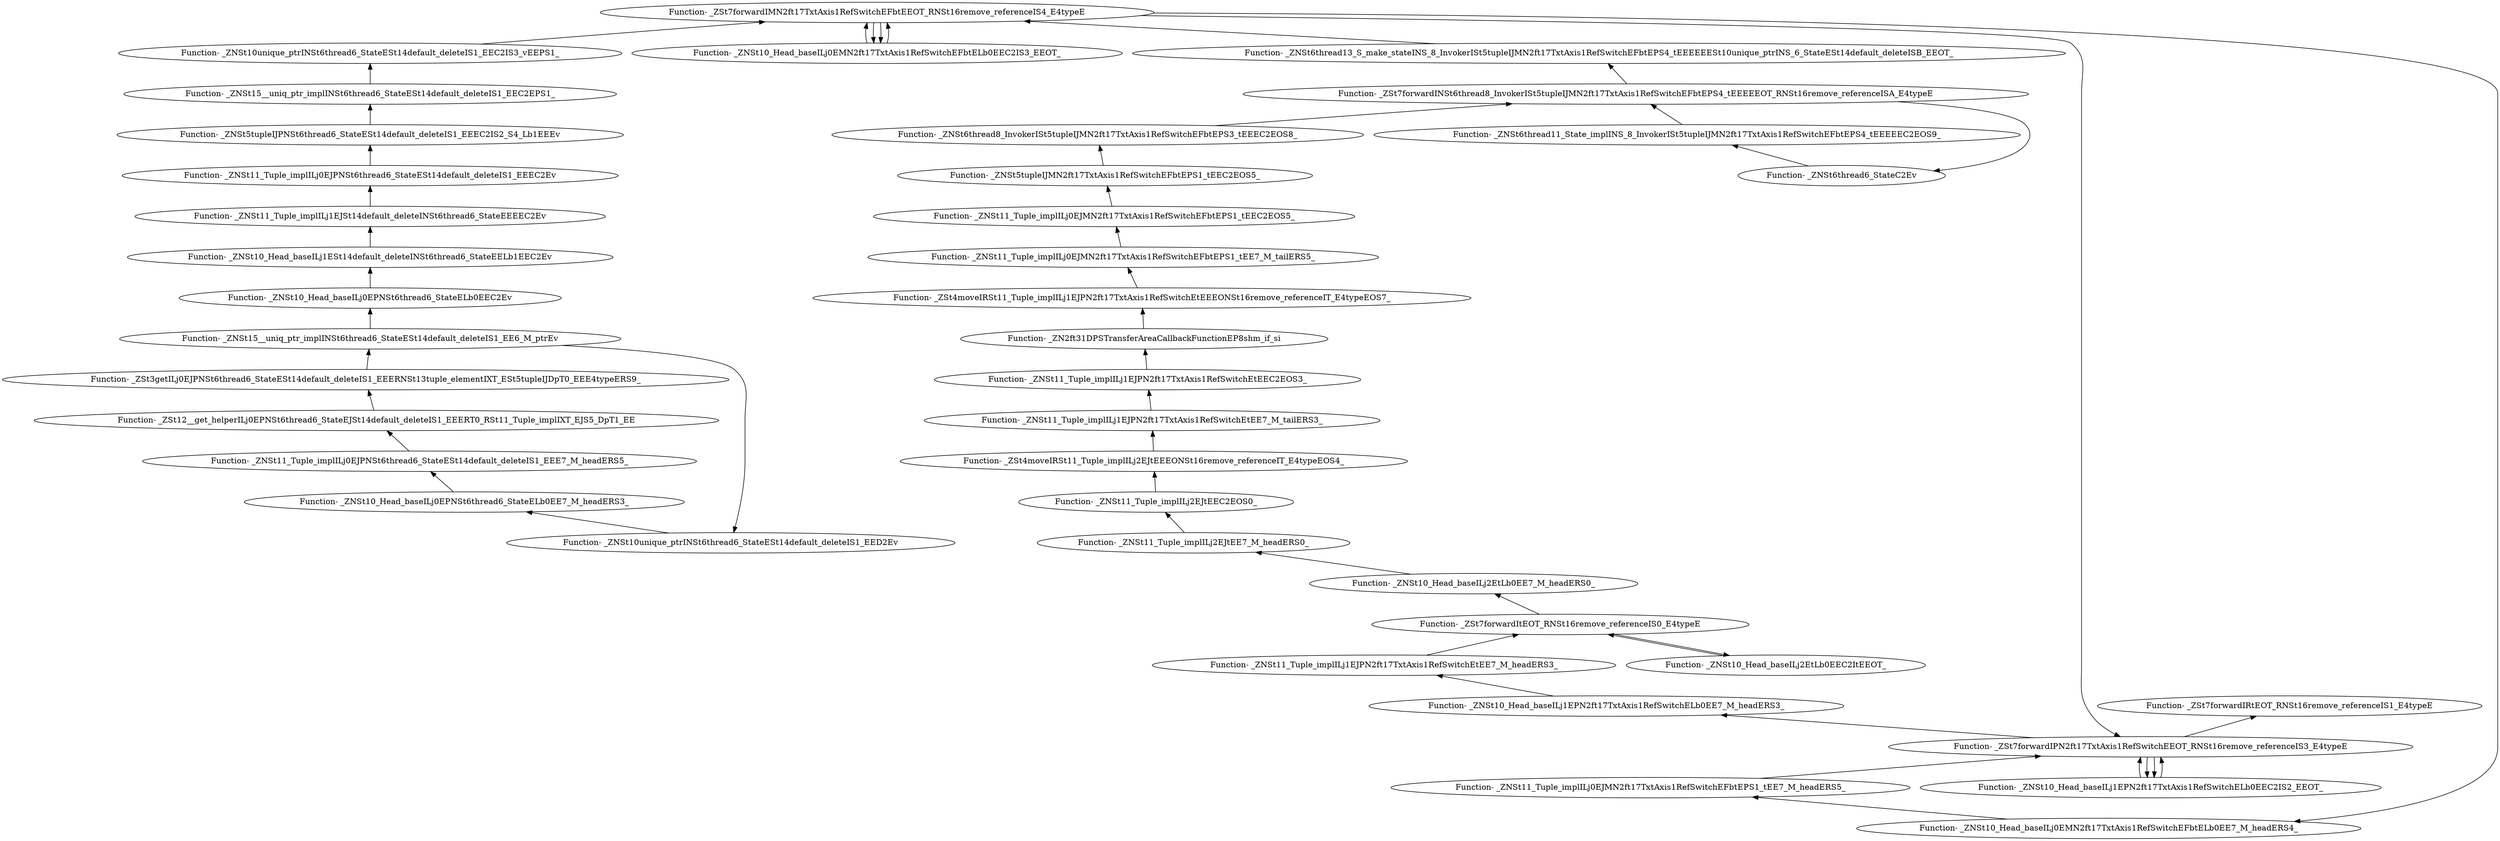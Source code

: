 digraph {
	"Function- _ZNSt15__uniq_ptr_implINSt6thread6_StateESt14default_deleteIS1_EE6_M_ptrEv"
	"Function- _ZNSt10unique_ptrINSt6thread6_StateESt14default_deleteIS1_EED2Ev"
	"Function- _ZNSt10unique_ptrINSt6thread6_StateESt14default_deleteIS1_EED2Ev" -> "Function- _ZNSt15__uniq_ptr_implINSt6thread6_StateESt14default_deleteIS1_EE6_M_ptrEv" [dir=back]
	"Function- _ZNSt10_Head_baseILj0EPNSt6thread6_StateELb0EE7_M_headERS3_"
	"Function- _ZNSt10_Head_baseILj0EPNSt6thread6_StateELb0EE7_M_headERS3_" -> "Function- _ZNSt10unique_ptrINSt6thread6_StateESt14default_deleteIS1_EED2Ev" [dir=back]
	"Function- _ZNSt11_Tuple_implILj0EJPNSt6thread6_StateESt14default_deleteIS1_EEE7_M_headERS5_"
	"Function- _ZNSt11_Tuple_implILj0EJPNSt6thread6_StateESt14default_deleteIS1_EEE7_M_headERS5_" -> "Function- _ZNSt10_Head_baseILj0EPNSt6thread6_StateELb0EE7_M_headERS3_" [dir=back]
	"Function- _ZSt12__get_helperILj0EPNSt6thread6_StateEJSt14default_deleteIS1_EEERT0_RSt11_Tuple_implIXT_EJS5_DpT1_EE"
	"Function- _ZSt12__get_helperILj0EPNSt6thread6_StateEJSt14default_deleteIS1_EEERT0_RSt11_Tuple_implIXT_EJS5_DpT1_EE" -> "Function- _ZNSt11_Tuple_implILj0EJPNSt6thread6_StateESt14default_deleteIS1_EEE7_M_headERS5_" [dir=back]
	"Function- _ZSt3getILj0EJPNSt6thread6_StateESt14default_deleteIS1_EEERNSt13tuple_elementIXT_ESt5tupleIJDpT0_EEE4typeERS9_"
	"Function- _ZSt3getILj0EJPNSt6thread6_StateESt14default_deleteIS1_EEERNSt13tuple_elementIXT_ESt5tupleIJDpT0_EEE4typeERS9_" -> "Function- _ZSt12__get_helperILj0EPNSt6thread6_StateEJSt14default_deleteIS1_EEERT0_RSt11_Tuple_implIXT_EJS5_DpT1_EE" [dir=back]
	"Function- _ZNSt15__uniq_ptr_implINSt6thread6_StateESt14default_deleteIS1_EE6_M_ptrEv"
	"Function- _ZNSt15__uniq_ptr_implINSt6thread6_StateESt14default_deleteIS1_EE6_M_ptrEv" -> "Function- _ZSt3getILj0EJPNSt6thread6_StateESt14default_deleteIS1_EEERNSt13tuple_elementIXT_ESt5tupleIJDpT0_EEE4typeERS9_" [dir=back]
	"Function- _ZNSt10_Head_baseILj0EPNSt6thread6_StateELb0EEC2Ev"
	"Function- _ZNSt10_Head_baseILj0EPNSt6thread6_StateELb0EEC2Ev" -> "Function- _ZNSt15__uniq_ptr_implINSt6thread6_StateESt14default_deleteIS1_EE6_M_ptrEv" [dir=back]
	"Function- _ZNSt10_Head_baseILj1ESt14default_deleteINSt6thread6_StateEELb1EEC2Ev"
	"Function- _ZNSt10_Head_baseILj1ESt14default_deleteINSt6thread6_StateEELb1EEC2Ev" -> "Function- _ZNSt10_Head_baseILj0EPNSt6thread6_StateELb0EEC2Ev" [dir=back]
	"Function- _ZNSt11_Tuple_implILj1EJSt14default_deleteINSt6thread6_StateEEEEC2Ev"
	"Function- _ZNSt11_Tuple_implILj1EJSt14default_deleteINSt6thread6_StateEEEEC2Ev" -> "Function- _ZNSt10_Head_baseILj1ESt14default_deleteINSt6thread6_StateEELb1EEC2Ev" [dir=back]
	"Function- _ZNSt11_Tuple_implILj0EJPNSt6thread6_StateESt14default_deleteIS1_EEEC2Ev"
	"Function- _ZNSt11_Tuple_implILj0EJPNSt6thread6_StateESt14default_deleteIS1_EEEC2Ev" -> "Function- _ZNSt11_Tuple_implILj1EJSt14default_deleteINSt6thread6_StateEEEEC2Ev" [dir=back]
	"Function- _ZNSt5tupleIJPNSt6thread6_StateESt14default_deleteIS1_EEEC2IS2_S4_Lb1EEEv"
	"Function- _ZNSt5tupleIJPNSt6thread6_StateESt14default_deleteIS1_EEEC2IS2_S4_Lb1EEEv" -> "Function- _ZNSt11_Tuple_implILj0EJPNSt6thread6_StateESt14default_deleteIS1_EEEC2Ev" [dir=back]
	"Function- _ZNSt15__uniq_ptr_implINSt6thread6_StateESt14default_deleteIS1_EEC2EPS1_"
	"Function- _ZNSt15__uniq_ptr_implINSt6thread6_StateESt14default_deleteIS1_EEC2EPS1_" -> "Function- _ZNSt5tupleIJPNSt6thread6_StateESt14default_deleteIS1_EEEC2IS2_S4_Lb1EEEv" [dir=back]
	"Function- _ZNSt10unique_ptrINSt6thread6_StateESt14default_deleteIS1_EEC2IS3_vEEPS1_"
	"Function- _ZNSt10unique_ptrINSt6thread6_StateESt14default_deleteIS1_EEC2IS3_vEEPS1_" -> "Function- _ZNSt15__uniq_ptr_implINSt6thread6_StateESt14default_deleteIS1_EEC2EPS1_" [dir=back]
	"Function- _ZSt7forwardIMN2ft17TxtAxis1RefSwitchEFbtEEOT_RNSt16remove_referenceIS4_E4typeE"
	"Function- _ZSt7forwardIMN2ft17TxtAxis1RefSwitchEFbtEEOT_RNSt16remove_referenceIS4_E4typeE" -> "Function- _ZNSt10unique_ptrINSt6thread6_StateESt14default_deleteIS1_EEC2IS3_vEEPS1_" [dir=back]
	"Function- _ZNSt10_Head_baseILj0EMN2ft17TxtAxis1RefSwitchEFbtELb0EEC2IS3_EEOT_"
	"Function- _ZNSt10_Head_baseILj0EMN2ft17TxtAxis1RefSwitchEFbtELb0EEC2IS3_EEOT_" -> "Function- _ZSt7forwardIMN2ft17TxtAxis1RefSwitchEFbtEEOT_RNSt16remove_referenceIS4_E4typeE" [dir=back]
	"Function- _ZSt7forwardIMN2ft17TxtAxis1RefSwitchEFbtEEOT_RNSt16remove_referenceIS4_E4typeE"
	"Function- _ZSt7forwardIMN2ft17TxtAxis1RefSwitchEFbtEEOT_RNSt16remove_referenceIS4_E4typeE" -> "Function- _ZNSt10_Head_baseILj0EMN2ft17TxtAxis1RefSwitchEFbtELb0EEC2IS3_EEOT_" [dir=back]
	"Function- _ZNSt10_Head_baseILj0EMN2ft17TxtAxis1RefSwitchEFbtELb0EE7_M_headERS4_"
	"Function- _ZNSt10_Head_baseILj0EMN2ft17TxtAxis1RefSwitchEFbtELb0EE7_M_headERS4_" -> "Function- _ZSt7forwardIMN2ft17TxtAxis1RefSwitchEFbtEEOT_RNSt16remove_referenceIS4_E4typeE" [dir=back]
	"Function- _ZNSt11_Tuple_implILj0EJMN2ft17TxtAxis1RefSwitchEFbtEPS1_tEE7_M_headERS5_"
	"Function- _ZNSt11_Tuple_implILj0EJMN2ft17TxtAxis1RefSwitchEFbtEPS1_tEE7_M_headERS5_" -> "Function- _ZNSt10_Head_baseILj0EMN2ft17TxtAxis1RefSwitchEFbtELb0EE7_M_headERS4_" [dir=back]
	"Function- _ZSt7forwardIPN2ft17TxtAxis1RefSwitchEEOT_RNSt16remove_referenceIS3_E4typeE"
	"Function- _ZSt7forwardIPN2ft17TxtAxis1RefSwitchEEOT_RNSt16remove_referenceIS3_E4typeE" -> "Function- _ZNSt11_Tuple_implILj0EJMN2ft17TxtAxis1RefSwitchEFbtEPS1_tEE7_M_headERS5_" [dir=back]
	"Function- _ZNSt10_Head_baseILj1EPN2ft17TxtAxis1RefSwitchELb0EEC2IS2_EEOT_"
	"Function- _ZNSt10_Head_baseILj1EPN2ft17TxtAxis1RefSwitchELb0EEC2IS2_EEOT_" -> "Function- _ZSt7forwardIPN2ft17TxtAxis1RefSwitchEEOT_RNSt16remove_referenceIS3_E4typeE" [dir=back]
	"Function- _ZSt7forwardIPN2ft17TxtAxis1RefSwitchEEOT_RNSt16remove_referenceIS3_E4typeE"
	"Function- _ZSt7forwardIPN2ft17TxtAxis1RefSwitchEEOT_RNSt16remove_referenceIS3_E4typeE" -> "Function- _ZNSt10_Head_baseILj1EPN2ft17TxtAxis1RefSwitchELb0EEC2IS2_EEOT_" [dir=back]
	"Function- _ZNSt10_Head_baseILj1EPN2ft17TxtAxis1RefSwitchELb0EE7_M_headERS3_"
	"Function- _ZNSt10_Head_baseILj1EPN2ft17TxtAxis1RefSwitchELb0EE7_M_headERS3_" -> "Function- _ZSt7forwardIPN2ft17TxtAxis1RefSwitchEEOT_RNSt16remove_referenceIS3_E4typeE" [dir=back]
	"Function- _ZNSt11_Tuple_implILj1EJPN2ft17TxtAxis1RefSwitchEtEE7_M_headERS3_"
	"Function- _ZNSt11_Tuple_implILj1EJPN2ft17TxtAxis1RefSwitchEtEE7_M_headERS3_" -> "Function- _ZNSt10_Head_baseILj1EPN2ft17TxtAxis1RefSwitchELb0EE7_M_headERS3_" [dir=back]
	"Function- _ZSt7forwardItEOT_RNSt16remove_referenceIS0_E4typeE"
	"Function- _ZSt7forwardItEOT_RNSt16remove_referenceIS0_E4typeE" -> "Function- _ZNSt11_Tuple_implILj1EJPN2ft17TxtAxis1RefSwitchEtEE7_M_headERS3_" [dir=back]
	"Function- _ZNSt10_Head_baseILj2EtLb0EEC2ItEEOT_"
	"Function- _ZNSt10_Head_baseILj2EtLb0EEC2ItEEOT_" -> "Function- _ZSt7forwardItEOT_RNSt16remove_referenceIS0_E4typeE" [dir=back]
	"Function- _ZSt7forwardItEOT_RNSt16remove_referenceIS0_E4typeE"
	"Function- _ZSt7forwardItEOT_RNSt16remove_referenceIS0_E4typeE" -> "Function- _ZNSt10_Head_baseILj2EtLb0EEC2ItEEOT_" [dir=back]
	"Function- _ZNSt10_Head_baseILj2EtLb0EE7_M_headERS0_"
	"Function- _ZNSt10_Head_baseILj2EtLb0EE7_M_headERS0_" -> "Function- _ZSt7forwardItEOT_RNSt16remove_referenceIS0_E4typeE" [dir=back]
	"Function- _ZNSt11_Tuple_implILj2EJtEE7_M_headERS0_"
	"Function- _ZNSt11_Tuple_implILj2EJtEE7_M_headERS0_" -> "Function- _ZNSt10_Head_baseILj2EtLb0EE7_M_headERS0_" [dir=back]
	"Function- _ZNSt11_Tuple_implILj2EJtEEC2EOS0_"
	"Function- _ZNSt11_Tuple_implILj2EJtEEC2EOS0_" -> "Function- _ZNSt11_Tuple_implILj2EJtEE7_M_headERS0_" [dir=back]
	"Function- _ZSt4moveIRSt11_Tuple_implILj2EJtEEEONSt16remove_referenceIT_E4typeEOS4_"
	"Function- _ZSt4moveIRSt11_Tuple_implILj2EJtEEEONSt16remove_referenceIT_E4typeEOS4_" -> "Function- _ZNSt11_Tuple_implILj2EJtEEC2EOS0_" [dir=back]
	"Function- _ZNSt11_Tuple_implILj1EJPN2ft17TxtAxis1RefSwitchEtEE7_M_tailERS3_"
	"Function- _ZNSt11_Tuple_implILj1EJPN2ft17TxtAxis1RefSwitchEtEE7_M_tailERS3_" -> "Function- _ZSt4moveIRSt11_Tuple_implILj2EJtEEEONSt16remove_referenceIT_E4typeEOS4_" [dir=back]
	"Function- _ZNSt11_Tuple_implILj1EJPN2ft17TxtAxis1RefSwitchEtEEC2EOS3_"
	"Function- _ZNSt11_Tuple_implILj1EJPN2ft17TxtAxis1RefSwitchEtEEC2EOS3_" -> "Function- _ZNSt11_Tuple_implILj1EJPN2ft17TxtAxis1RefSwitchEtEE7_M_tailERS3_" [dir=back]
	"Function- _ZN2ft31DPSTransferAreaCallbackFunctionEP8shm_if_si"
	"Function- _ZN2ft31DPSTransferAreaCallbackFunctionEP8shm_if_si" -> "Function- _ZNSt11_Tuple_implILj1EJPN2ft17TxtAxis1RefSwitchEtEEC2EOS3_" [dir=back]
	"Function- _ZSt4moveIRSt11_Tuple_implILj1EJPN2ft17TxtAxis1RefSwitchEtEEEONSt16remove_referenceIT_E4typeEOS7_"
	"Function- _ZSt4moveIRSt11_Tuple_implILj1EJPN2ft17TxtAxis1RefSwitchEtEEEONSt16remove_referenceIT_E4typeEOS7_" -> "Function- _ZN2ft31DPSTransferAreaCallbackFunctionEP8shm_if_si" [dir=back]
	"Function- _ZNSt11_Tuple_implILj0EJMN2ft17TxtAxis1RefSwitchEFbtEPS1_tEE7_M_tailERS5_"
	"Function- _ZNSt11_Tuple_implILj0EJMN2ft17TxtAxis1RefSwitchEFbtEPS1_tEE7_M_tailERS5_" -> "Function- _ZSt4moveIRSt11_Tuple_implILj1EJPN2ft17TxtAxis1RefSwitchEtEEEONSt16remove_referenceIT_E4typeEOS7_" [dir=back]
	"Function- _ZNSt11_Tuple_implILj0EJMN2ft17TxtAxis1RefSwitchEFbtEPS1_tEEC2EOS5_"
	"Function- _ZNSt11_Tuple_implILj0EJMN2ft17TxtAxis1RefSwitchEFbtEPS1_tEEC2EOS5_" -> "Function- _ZNSt11_Tuple_implILj0EJMN2ft17TxtAxis1RefSwitchEFbtEPS1_tEE7_M_tailERS5_" [dir=back]
	"Function- _ZNSt5tupleIJMN2ft17TxtAxis1RefSwitchEFbtEPS1_tEEC2EOS5_"
	"Function- _ZNSt5tupleIJMN2ft17TxtAxis1RefSwitchEFbtEPS1_tEEC2EOS5_" -> "Function- _ZNSt11_Tuple_implILj0EJMN2ft17TxtAxis1RefSwitchEFbtEPS1_tEEC2EOS5_" [dir=back]
	"Function- _ZNSt6thread8_InvokerISt5tupleIJMN2ft17TxtAxis1RefSwitchEFbtEPS3_tEEEC2EOS8_"
	"Function- _ZNSt6thread8_InvokerISt5tupleIJMN2ft17TxtAxis1RefSwitchEFbtEPS3_tEEEC2EOS8_" -> "Function- _ZNSt5tupleIJMN2ft17TxtAxis1RefSwitchEFbtEPS1_tEEC2EOS5_" [dir=back]
	"Function- _ZSt7forwardINSt6thread8_InvokerISt5tupleIJMN2ft17TxtAxis1RefSwitchEFbtEPS4_tEEEEEOT_RNSt16remove_referenceISA_E4typeE"
	"Function- _ZSt7forwardINSt6thread8_InvokerISt5tupleIJMN2ft17TxtAxis1RefSwitchEFbtEPS4_tEEEEEOT_RNSt16remove_referenceISA_E4typeE" -> "Function- _ZNSt6thread8_InvokerISt5tupleIJMN2ft17TxtAxis1RefSwitchEFbtEPS3_tEEEC2EOS8_" [dir=back]
	"Function- _ZNSt6thread6_StateC2Ev"
	"Function- _ZNSt6thread6_StateC2Ev" -> "Function- _ZSt7forwardINSt6thread8_InvokerISt5tupleIJMN2ft17TxtAxis1RefSwitchEFbtEPS4_tEEEEEOT_RNSt16remove_referenceISA_E4typeE" [dir=back]
	"Function- _ZNSt6thread11_State_implINS_8_InvokerISt5tupleIJMN2ft17TxtAxis1RefSwitchEFbtEPS4_tEEEEEC2EOS9_"
	"Function- _ZNSt6thread11_State_implINS_8_InvokerISt5tupleIJMN2ft17TxtAxis1RefSwitchEFbtEPS4_tEEEEEC2EOS9_" -> "Function- _ZNSt6thread6_StateC2Ev" [dir=back]
	"Function- _ZSt7forwardINSt6thread8_InvokerISt5tupleIJMN2ft17TxtAxis1RefSwitchEFbtEPS4_tEEEEEOT_RNSt16remove_referenceISA_E4typeE"
	"Function- _ZSt7forwardINSt6thread8_InvokerISt5tupleIJMN2ft17TxtAxis1RefSwitchEFbtEPS4_tEEEEEOT_RNSt16remove_referenceISA_E4typeE" -> "Function- _ZNSt6thread11_State_implINS_8_InvokerISt5tupleIJMN2ft17TxtAxis1RefSwitchEFbtEPS4_tEEEEEC2EOS9_" [dir=back]
	"Function- _ZNSt6thread13_S_make_stateINS_8_InvokerISt5tupleIJMN2ft17TxtAxis1RefSwitchEFbtEPS4_tEEEEEESt10unique_ptrINS_6_StateESt14default_deleteISB_EEOT_"
	"Function- _ZNSt6thread13_S_make_stateINS_8_InvokerISt5tupleIJMN2ft17TxtAxis1RefSwitchEFbtEPS4_tEEEEEESt10unique_ptrINS_6_StateESt14default_deleteISB_EEOT_" -> "Function- _ZSt7forwardINSt6thread8_InvokerISt5tupleIJMN2ft17TxtAxis1RefSwitchEFbtEPS4_tEEEEEOT_RNSt16remove_referenceISA_E4typeE" [dir=back]
	"Function- _ZSt7forwardIMN2ft17TxtAxis1RefSwitchEFbtEEOT_RNSt16remove_referenceIS4_E4typeE"
	"Function- _ZSt7forwardIMN2ft17TxtAxis1RefSwitchEFbtEEOT_RNSt16remove_referenceIS4_E4typeE" -> "Function- _ZNSt6thread13_S_make_stateINS_8_InvokerISt5tupleIJMN2ft17TxtAxis1RefSwitchEFbtEPS4_tEEEEEESt10unique_ptrINS_6_StateESt14default_deleteISB_EEOT_" [dir=back]
	"Function- _ZNSt10_Head_baseILj0EMN2ft17TxtAxis1RefSwitchEFbtELb0EEC2IS3_EEOT_"
	"Function- _ZNSt10_Head_baseILj0EMN2ft17TxtAxis1RefSwitchEFbtELb0EEC2IS3_EEOT_" -> "Function- _ZSt7forwardIMN2ft17TxtAxis1RefSwitchEFbtEEOT_RNSt16remove_referenceIS4_E4typeE" [dir=back]
	"Function- _ZSt7forwardIMN2ft17TxtAxis1RefSwitchEFbtEEOT_RNSt16remove_referenceIS4_E4typeE"
	"Function- _ZSt7forwardIMN2ft17TxtAxis1RefSwitchEFbtEEOT_RNSt16remove_referenceIS4_E4typeE" -> "Function- _ZNSt10_Head_baseILj0EMN2ft17TxtAxis1RefSwitchEFbtELb0EEC2IS3_EEOT_" [dir=back]
	"Function- _ZSt7forwardIPN2ft17TxtAxis1RefSwitchEEOT_RNSt16remove_referenceIS3_E4typeE"
	"Function- _ZSt7forwardIPN2ft17TxtAxis1RefSwitchEEOT_RNSt16remove_referenceIS3_E4typeE" -> "Function- _ZSt7forwardIMN2ft17TxtAxis1RefSwitchEFbtEEOT_RNSt16remove_referenceIS4_E4typeE" [dir=back]
	"Function- _ZNSt10_Head_baseILj1EPN2ft17TxtAxis1RefSwitchELb0EEC2IS2_EEOT_"
	"Function- _ZNSt10_Head_baseILj1EPN2ft17TxtAxis1RefSwitchELb0EEC2IS2_EEOT_" -> "Function- _ZSt7forwardIPN2ft17TxtAxis1RefSwitchEEOT_RNSt16remove_referenceIS3_E4typeE" [dir=back]
	"Function- _ZSt7forwardIPN2ft17TxtAxis1RefSwitchEEOT_RNSt16remove_referenceIS3_E4typeE"
	"Function- _ZSt7forwardIPN2ft17TxtAxis1RefSwitchEEOT_RNSt16remove_referenceIS3_E4typeE" -> "Function- _ZNSt10_Head_baseILj1EPN2ft17TxtAxis1RefSwitchELb0EEC2IS2_EEOT_" [dir=back]
	"Function- _ZSt7forwardIRtEOT_RNSt16remove_referenceIS1_E4typeE"
	"Function- _ZSt7forwardIRtEOT_RNSt16remove_referenceIS1_E4typeE" -> "Function- _ZSt7forwardIPN2ft17TxtAxis1RefSwitchEEOT_RNSt16remove_referenceIS3_E4typeE" [dir=back]
}
